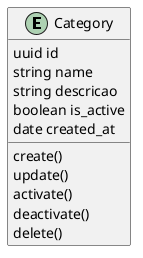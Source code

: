 @startuml

entity Category

Category : uuid id
Category : string name
Category : string descricao
Category : boolean is_active
Category : date created_at

Category : create()
Category : update()
Category : activate()
Category : deactivate()
Category : delete()

@enduml